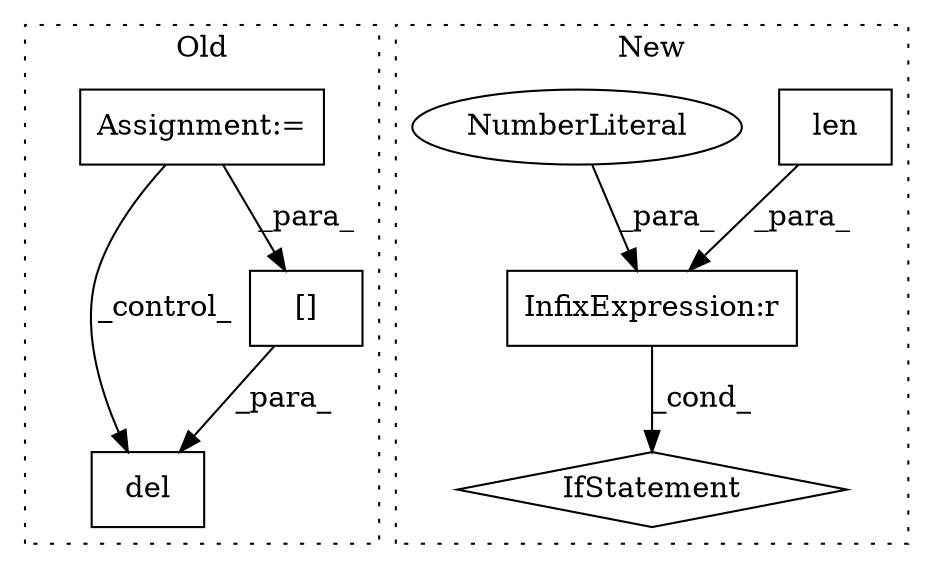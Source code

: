 digraph G {
subgraph cluster0 {
1 [label="del" a="32" s="55414,55433" l="4,1" shape="box"];
6 [label="[]" a="2" s="55418,55432" l="13,1" shape="box"];
7 [label="Assignment:=" a="7" s="55237,55317" l="57,2" shape="box"];
label = "Old";
style="dotted";
}
subgraph cluster1 {
2 [label="len" a="32" s="61414,61433" l="4,1" shape="box"];
3 [label="InfixExpression:r" a="27" s="61434" l="4" shape="box"];
4 [label="IfStatement" a="25" s="61410,61439" l="4,2" shape="diamond"];
5 [label="NumberLiteral" a="34" s="61438" l="1" shape="ellipse"];
label = "New";
style="dotted";
}
2 -> 3 [label="_para_"];
3 -> 4 [label="_cond_"];
5 -> 3 [label="_para_"];
6 -> 1 [label="_para_"];
7 -> 1 [label="_control_"];
7 -> 6 [label="_para_"];
}